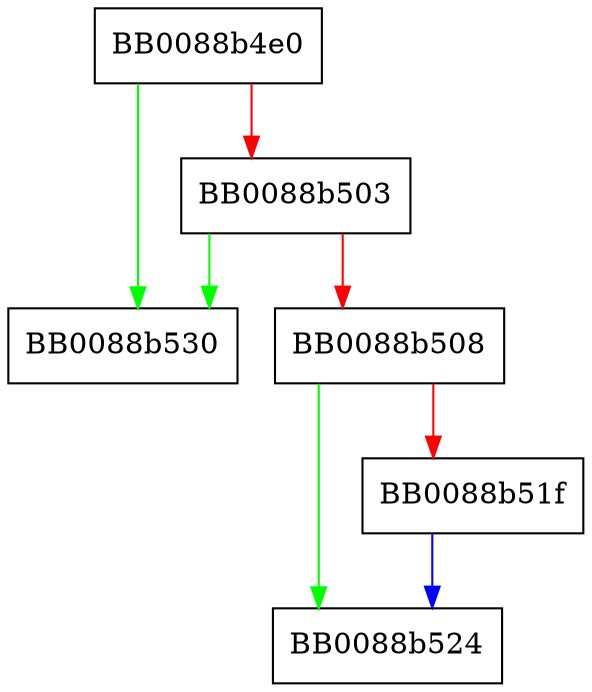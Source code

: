digraph posix_memalign {
  node [shape="box"];
  graph [splines=ortho];
  BB0088b4e0 -> BB0088b530 [color="green"];
  BB0088b4e0 -> BB0088b503 [color="red"];
  BB0088b503 -> BB0088b530 [color="green"];
  BB0088b503 -> BB0088b508 [color="red"];
  BB0088b508 -> BB0088b524 [color="green"];
  BB0088b508 -> BB0088b51f [color="red"];
  BB0088b51f -> BB0088b524 [color="blue"];
}